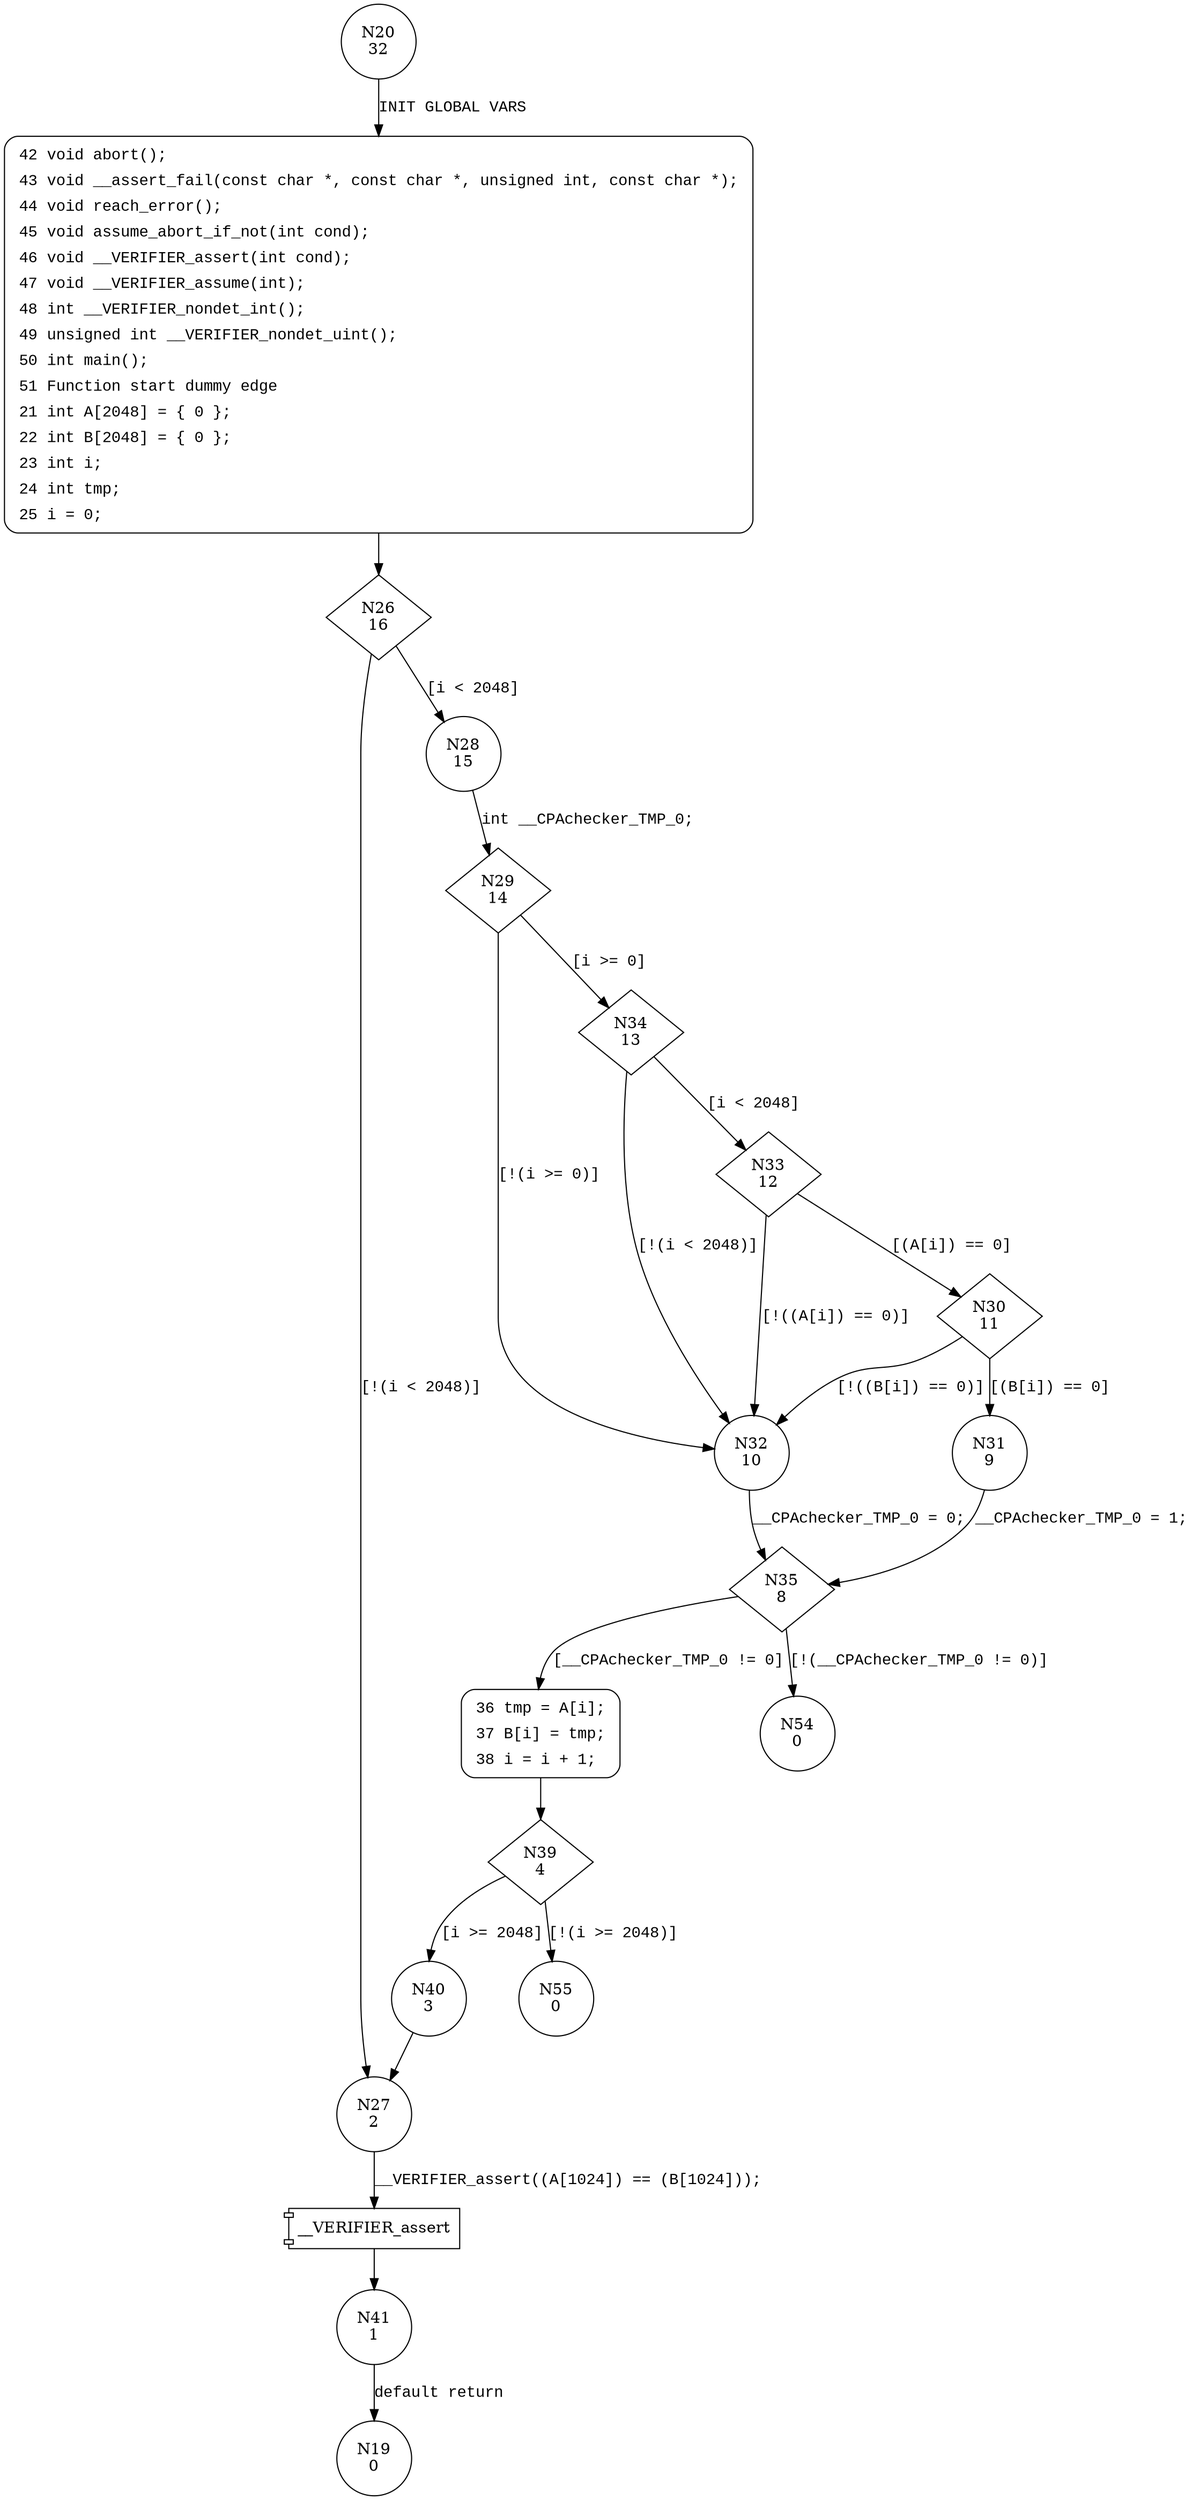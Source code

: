 digraph main {
20 [shape="circle" label="N20\n32"]
42 [shape="circle" label="N42\n31"]
26 [shape="diamond" label="N26\n16"]
28 [shape="circle" label="N28\n15"]
27 [shape="circle" label="N27\n2"]
41 [shape="circle" label="N41\n1"]
29 [shape="diamond" label="N29\n14"]
34 [shape="diamond" label="N34\n13"]
32 [shape="circle" label="N32\n10"]
35 [shape="diamond" label="N35\n8"]
36 [shape="circle" label="N36\n7"]
54 [shape="circle" label="N54\n0"]
39 [shape="diamond" label="N39\n4"]
40 [shape="circle" label="N40\n3"]
55 [shape="circle" label="N55\n0"]
33 [shape="diamond" label="N33\n12"]
30 [shape="diamond" label="N30\n11"]
31 [shape="circle" label="N31\n9"]
19 [shape="circle" label="N19\n0"]
42 [style="filled,bold" penwidth="1" fillcolor="white" fontname="Courier New" shape="Mrecord" label=<<table border="0" cellborder="0" cellpadding="3" bgcolor="white"><tr><td align="right">42</td><td align="left">void abort();</td></tr><tr><td align="right">43</td><td align="left">void __assert_fail(const char *, const char *, unsigned int, const char *);</td></tr><tr><td align="right">44</td><td align="left">void reach_error();</td></tr><tr><td align="right">45</td><td align="left">void assume_abort_if_not(int cond);</td></tr><tr><td align="right">46</td><td align="left">void __VERIFIER_assert(int cond);</td></tr><tr><td align="right">47</td><td align="left">void __VERIFIER_assume(int);</td></tr><tr><td align="right">48</td><td align="left">int __VERIFIER_nondet_int();</td></tr><tr><td align="right">49</td><td align="left">unsigned int __VERIFIER_nondet_uint();</td></tr><tr><td align="right">50</td><td align="left">int main();</td></tr><tr><td align="right">51</td><td align="left">Function start dummy edge</td></tr><tr><td align="right">21</td><td align="left">int A[2048] = &#123; 0 &#125;;</td></tr><tr><td align="right">22</td><td align="left">int B[2048] = &#123; 0 &#125;;</td></tr><tr><td align="right">23</td><td align="left">int i;</td></tr><tr><td align="right">24</td><td align="left">int tmp;</td></tr><tr><td align="right">25</td><td align="left">i = 0;</td></tr></table>>]
42 -> 26[label=""]
36 [style="filled,bold" penwidth="1" fillcolor="white" fontname="Courier New" shape="Mrecord" label=<<table border="0" cellborder="0" cellpadding="3" bgcolor="white"><tr><td align="right">36</td><td align="left">tmp = A[i];</td></tr><tr><td align="right">37</td><td align="left">B[i] = tmp;</td></tr><tr><td align="right">38</td><td align="left">i = i + 1;</td></tr></table>>]
36 -> 39[label=""]
20 -> 42 [label="INIT GLOBAL VARS" fontname="Courier New"]
26 -> 28 [label="[i < 2048]" fontname="Courier New"]
26 -> 27 [label="[!(i < 2048)]" fontname="Courier New"]
100001 [shape="component" label="__VERIFIER_assert"]
27 -> 100001 [label="__VERIFIER_assert((A[1024]) == (B[1024]));" fontname="Courier New"]
100001 -> 41 [label="" fontname="Courier New"]
28 -> 29 [label="int __CPAchecker_TMP_0;" fontname="Courier New"]
29 -> 34 [label="[i >= 0]" fontname="Courier New"]
29 -> 32 [label="[!(i >= 0)]" fontname="Courier New"]
32 -> 35 [label="__CPAchecker_TMP_0 = 0;" fontname="Courier New"]
35 -> 36 [label="[__CPAchecker_TMP_0 != 0]" fontname="Courier New"]
35 -> 54 [label="[!(__CPAchecker_TMP_0 != 0)]" fontname="Courier New"]
39 -> 40 [label="[i >= 2048]" fontname="Courier New"]
39 -> 55 [label="[!(i >= 2048)]" fontname="Courier New"]
34 -> 33 [label="[i < 2048]" fontname="Courier New"]
34 -> 32 [label="[!(i < 2048)]" fontname="Courier New"]
33 -> 30 [label="[(A[i]) == 0]" fontname="Courier New"]
33 -> 32 [label="[!((A[i]) == 0)]" fontname="Courier New"]
30 -> 31 [label="[(B[i]) == 0]" fontname="Courier New"]
30 -> 32 [label="[!((B[i]) == 0)]" fontname="Courier New"]
41 -> 19 [label="default return" fontname="Courier New"]
40 -> 27 [label="" fontname="Courier New"]
31 -> 35 [label="__CPAchecker_TMP_0 = 1;" fontname="Courier New"]
}